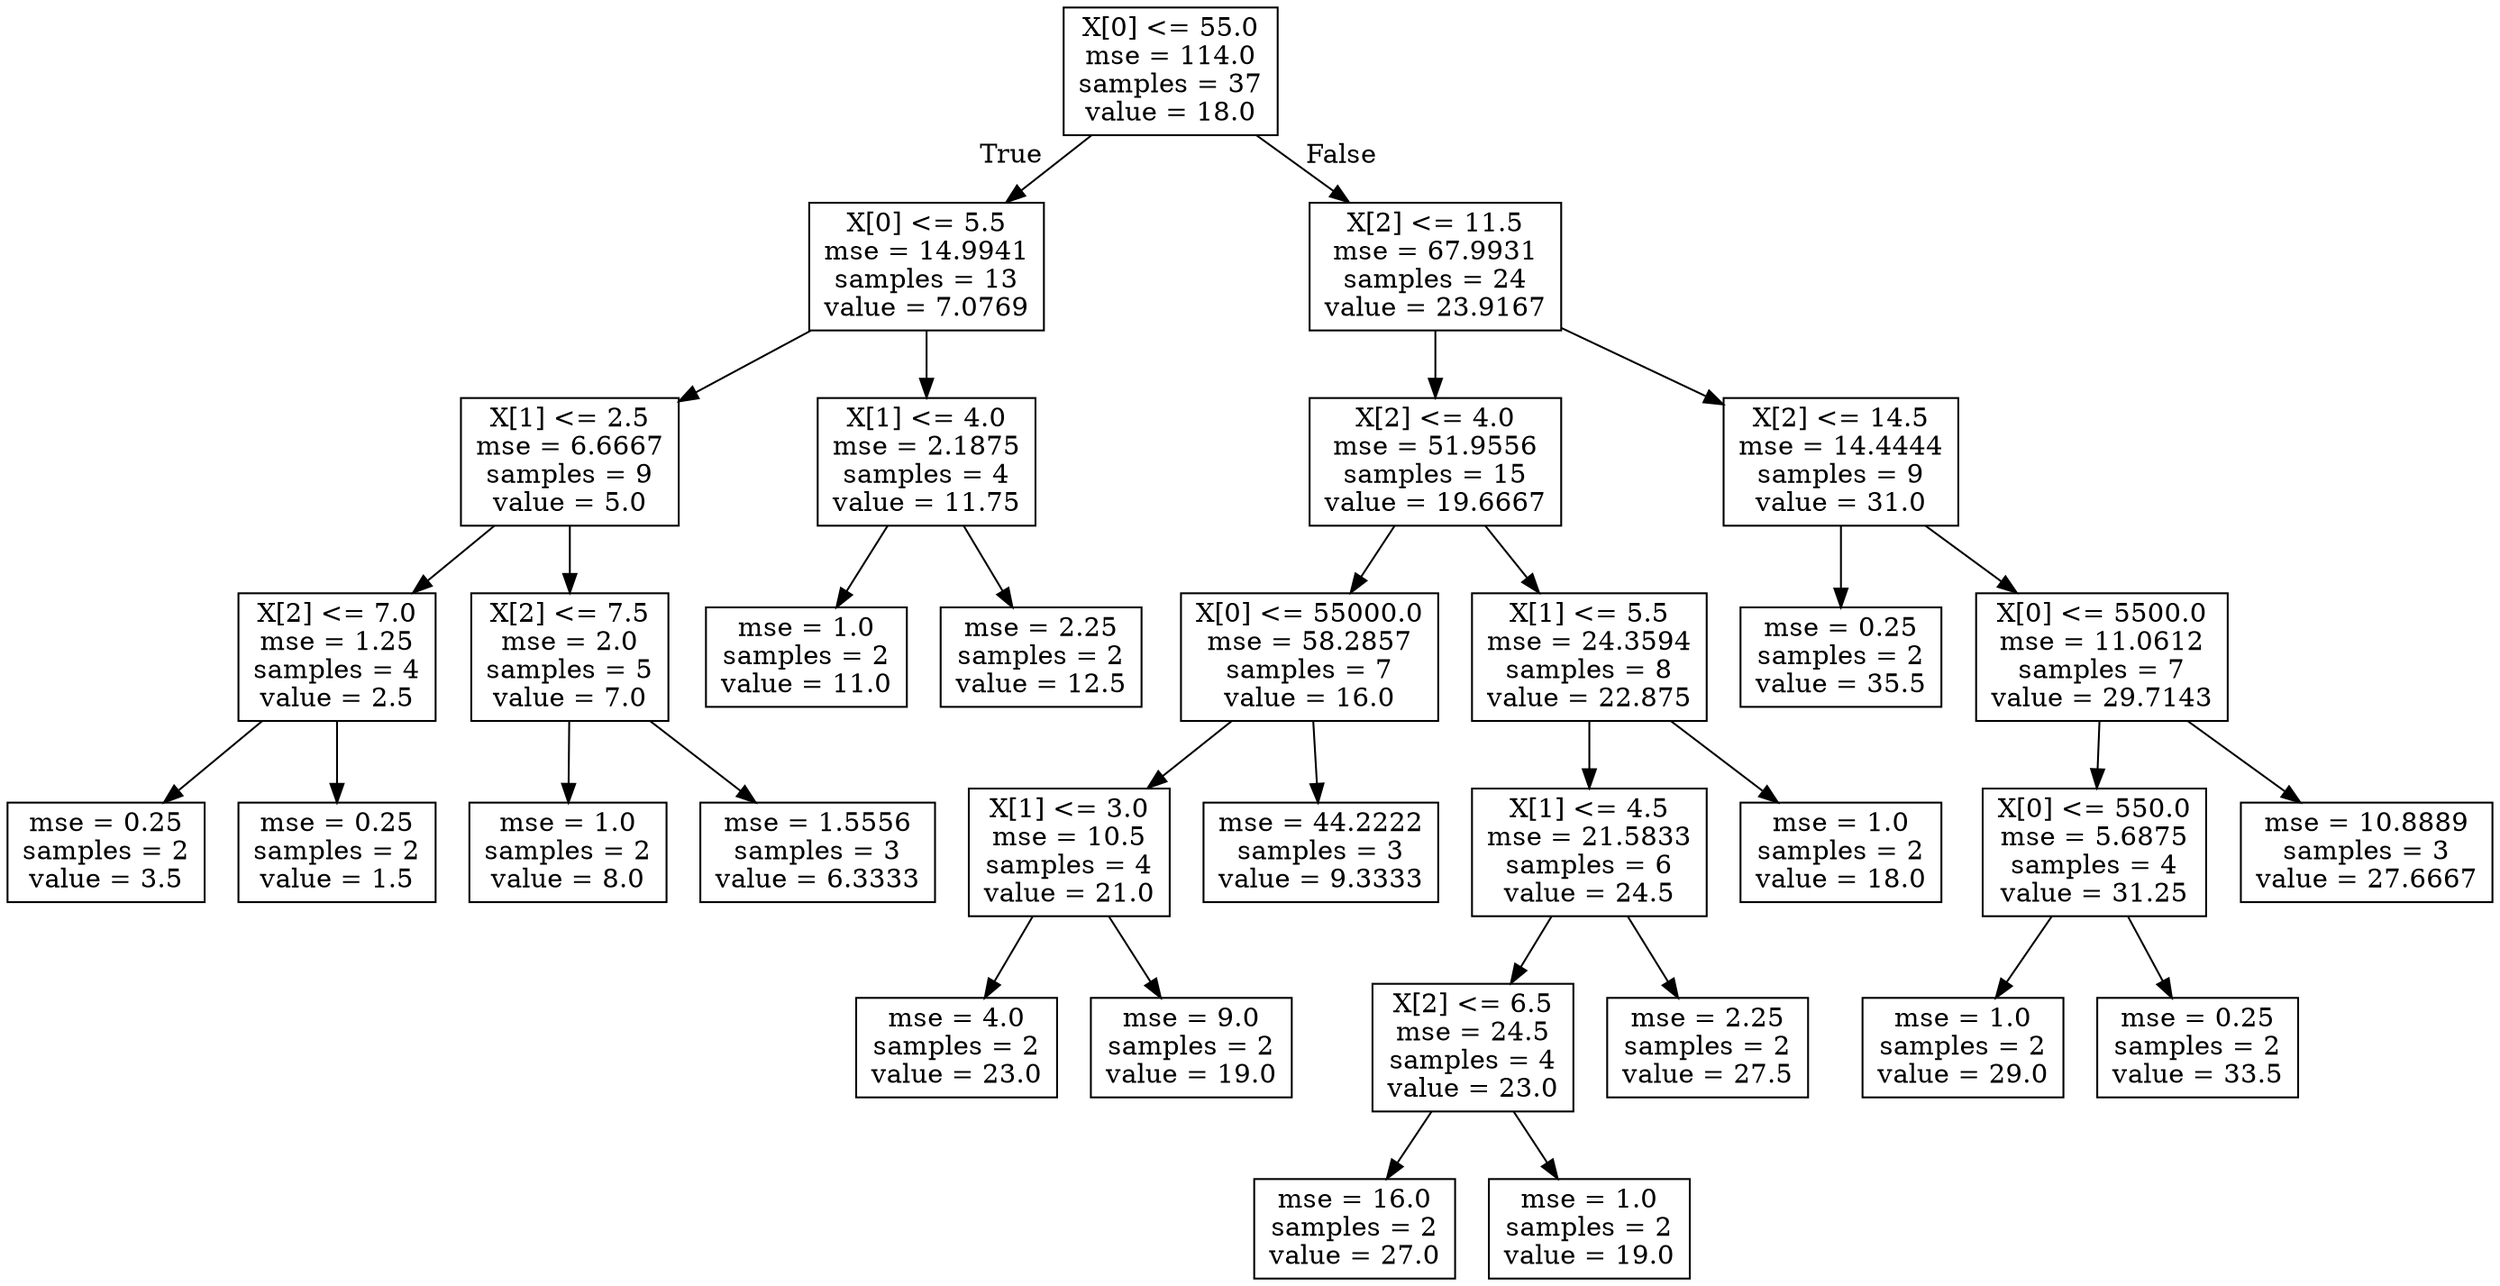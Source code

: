 digraph Tree {
node [shape=box] ;
0 [label="X[0] <= 55.0\nmse = 114.0\nsamples = 37\nvalue = 18.0"] ;
1 [label="X[0] <= 5.5\nmse = 14.9941\nsamples = 13\nvalue = 7.0769"] ;
0 -> 1 [labeldistance=2.5, labelangle=45, headlabel="True"] ;
2 [label="X[1] <= 2.5\nmse = 6.6667\nsamples = 9\nvalue = 5.0"] ;
1 -> 2 ;
3 [label="X[2] <= 7.0\nmse = 1.25\nsamples = 4\nvalue = 2.5"] ;
2 -> 3 ;
4 [label="mse = 0.25\nsamples = 2\nvalue = 3.5"] ;
3 -> 4 ;
5 [label="mse = 0.25\nsamples = 2\nvalue = 1.5"] ;
3 -> 5 ;
6 [label="X[2] <= 7.5\nmse = 2.0\nsamples = 5\nvalue = 7.0"] ;
2 -> 6 ;
7 [label="mse = 1.0\nsamples = 2\nvalue = 8.0"] ;
6 -> 7 ;
8 [label="mse = 1.5556\nsamples = 3\nvalue = 6.3333"] ;
6 -> 8 ;
9 [label="X[1] <= 4.0\nmse = 2.1875\nsamples = 4\nvalue = 11.75"] ;
1 -> 9 ;
10 [label="mse = 1.0\nsamples = 2\nvalue = 11.0"] ;
9 -> 10 ;
11 [label="mse = 2.25\nsamples = 2\nvalue = 12.5"] ;
9 -> 11 ;
12 [label="X[2] <= 11.5\nmse = 67.9931\nsamples = 24\nvalue = 23.9167"] ;
0 -> 12 [labeldistance=2.5, labelangle=-45, headlabel="False"] ;
13 [label="X[2] <= 4.0\nmse = 51.9556\nsamples = 15\nvalue = 19.6667"] ;
12 -> 13 ;
14 [label="X[0] <= 55000.0\nmse = 58.2857\nsamples = 7\nvalue = 16.0"] ;
13 -> 14 ;
15 [label="X[1] <= 3.0\nmse = 10.5\nsamples = 4\nvalue = 21.0"] ;
14 -> 15 ;
16 [label="mse = 4.0\nsamples = 2\nvalue = 23.0"] ;
15 -> 16 ;
17 [label="mse = 9.0\nsamples = 2\nvalue = 19.0"] ;
15 -> 17 ;
18 [label="mse = 44.2222\nsamples = 3\nvalue = 9.3333"] ;
14 -> 18 ;
19 [label="X[1] <= 5.5\nmse = 24.3594\nsamples = 8\nvalue = 22.875"] ;
13 -> 19 ;
20 [label="X[1] <= 4.5\nmse = 21.5833\nsamples = 6\nvalue = 24.5"] ;
19 -> 20 ;
21 [label="X[2] <= 6.5\nmse = 24.5\nsamples = 4\nvalue = 23.0"] ;
20 -> 21 ;
22 [label="mse = 16.0\nsamples = 2\nvalue = 27.0"] ;
21 -> 22 ;
23 [label="mse = 1.0\nsamples = 2\nvalue = 19.0"] ;
21 -> 23 ;
24 [label="mse = 2.25\nsamples = 2\nvalue = 27.5"] ;
20 -> 24 ;
25 [label="mse = 1.0\nsamples = 2\nvalue = 18.0"] ;
19 -> 25 ;
26 [label="X[2] <= 14.5\nmse = 14.4444\nsamples = 9\nvalue = 31.0"] ;
12 -> 26 ;
27 [label="mse = 0.25\nsamples = 2\nvalue = 35.5"] ;
26 -> 27 ;
28 [label="X[0] <= 5500.0\nmse = 11.0612\nsamples = 7\nvalue = 29.7143"] ;
26 -> 28 ;
29 [label="X[0] <= 550.0\nmse = 5.6875\nsamples = 4\nvalue = 31.25"] ;
28 -> 29 ;
30 [label="mse = 1.0\nsamples = 2\nvalue = 29.0"] ;
29 -> 30 ;
31 [label="mse = 0.25\nsamples = 2\nvalue = 33.5"] ;
29 -> 31 ;
32 [label="mse = 10.8889\nsamples = 3\nvalue = 27.6667"] ;
28 -> 32 ;
}